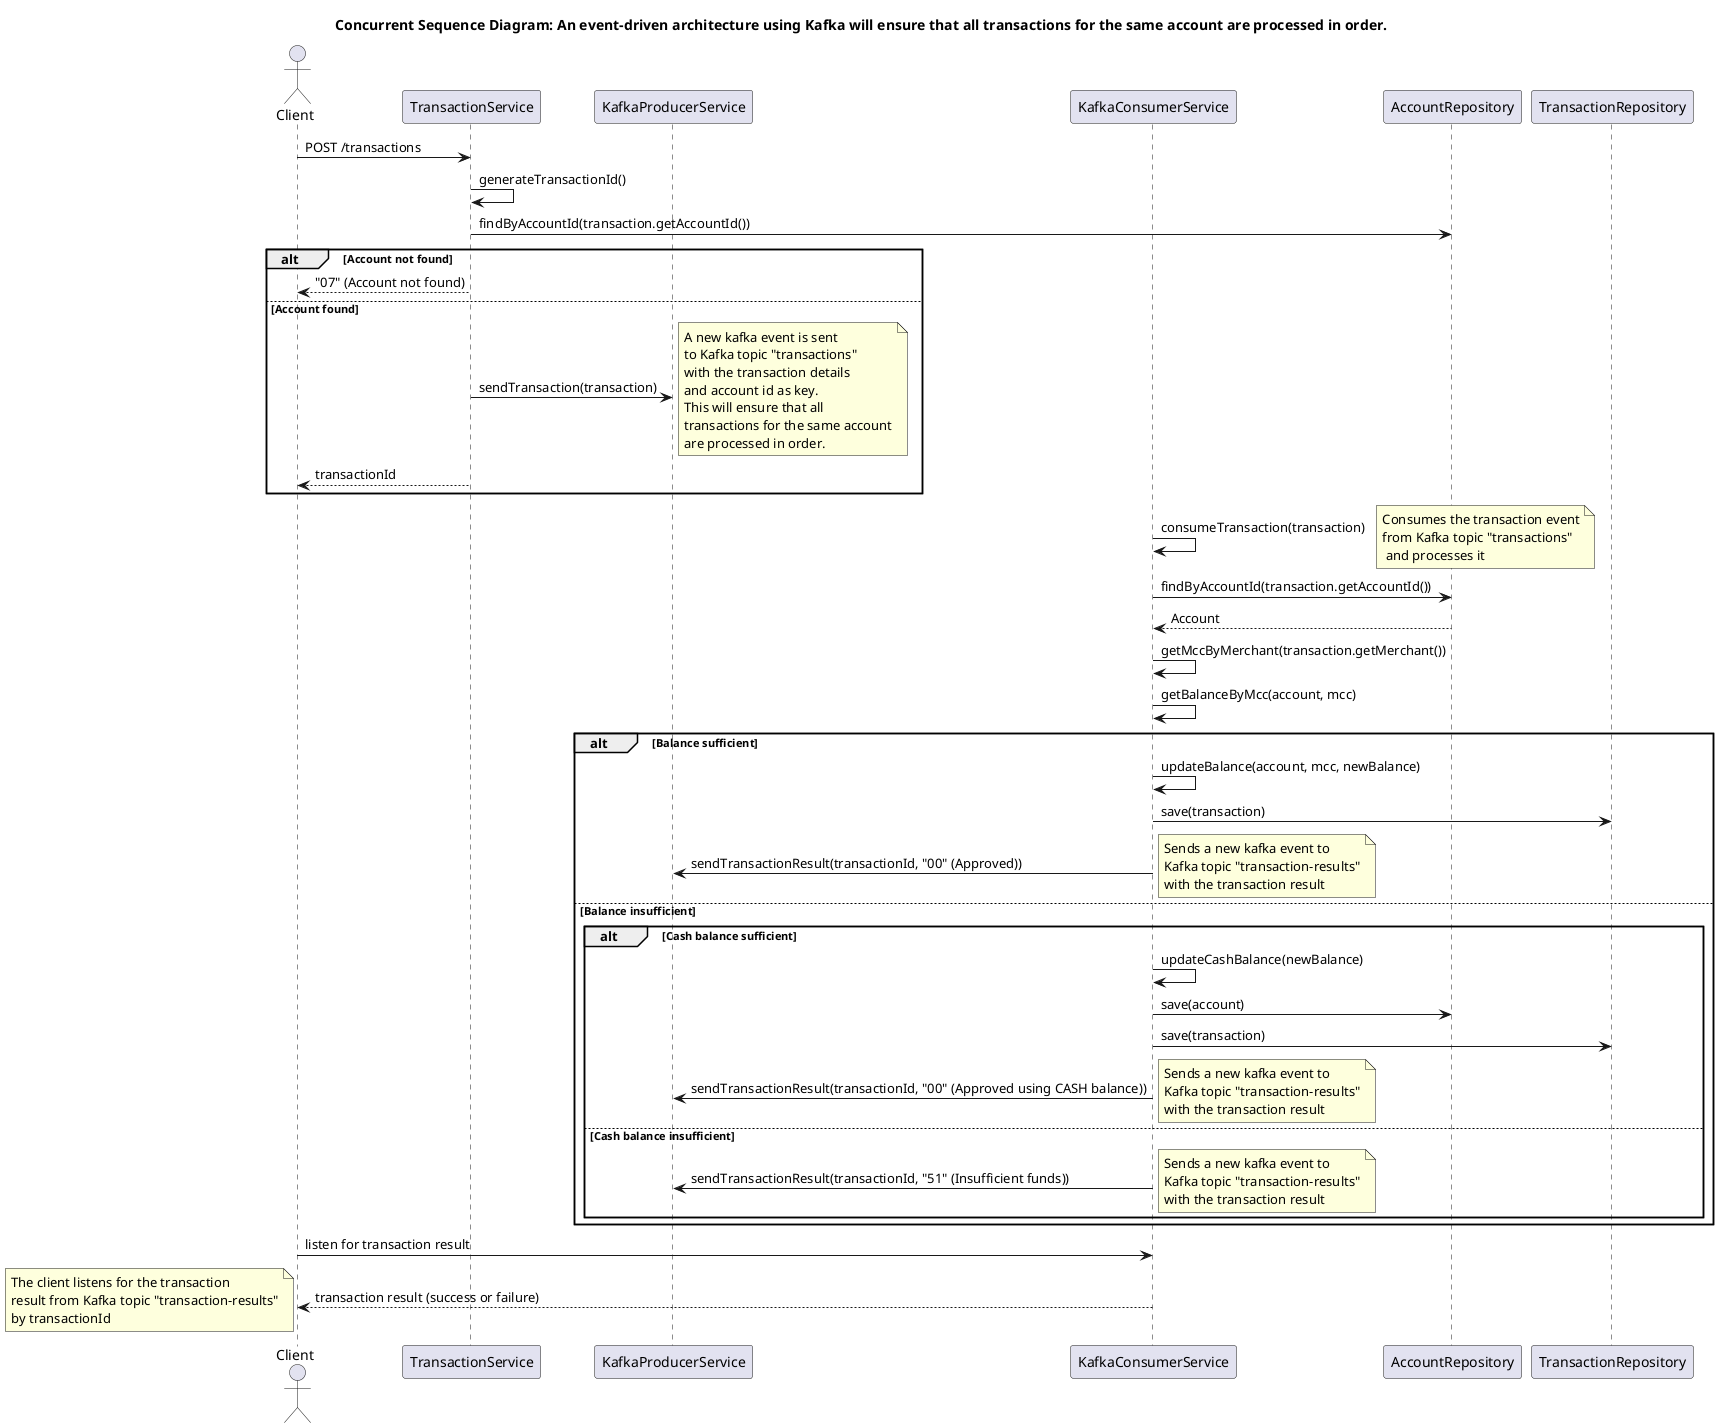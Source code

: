 @startuml

title Concurrent Sequence Diagram: An event-driven architecture using Kafka will ensure that all transactions for the same account are processed in order.

actor Client
participant "TransactionService" as TS
participant "KafkaProducerService" as KPS
participant "KafkaConsumerService" as KCS
participant "AccountRepository" as AR
participant "TransactionRepository" as TR

Client -> TS: POST /transactions
TS -> TS: generateTransactionId()
TS -> AR: findByAccountId(transaction.getAccountId())
alt Account not found
    TS --> Client: "07" (Account not found)
else Account found
    TS -> KPS: sendTransaction(transaction) 
    note right: A new kafka event is sent\nto Kafka topic "transactions" \nwith the transaction details\nand account id as key.\nThis will ensure that all\ntransactions for the same account\nare processed in order.
    TS --> Client: transactionId
end

KCS -> KCS: consumeTransaction(transaction)
note right: Consumes the transaction event\nfrom Kafka topic "transactions"\n and processes it
KCS -> AR: findByAccountId(transaction.getAccountId())
AR --> KCS: Account

KCS -> KCS: getMccByMerchant(transaction.getMerchant())
KCS -> KCS: getBalanceByMcc(account, mcc)

alt Balance sufficient
    KCS -> KCS: updateBalance(account, mcc, newBalance)
    KCS -> TR: save(transaction)
    KCS -> KPS: sendTransactionResult(transactionId, "00" (Approved))
    note right: Sends a new kafka event to\nKafka topic "transaction-results"\nwith the transaction result
else Balance insufficient
    alt Cash balance sufficient
        KCS -> KCS: updateCashBalance(newBalance)
        KCS -> AR: save(account)
        KCS -> TR: save(transaction)
        KCS -> KPS: sendTransactionResult(transactionId, "00" (Approved using CASH balance))
        note right: Sends a new kafka event to\nKafka topic "transaction-results"\nwith the transaction result
    else Cash balance insufficient
        KCS -> KPS: sendTransactionResult(transactionId, "51" (Insufficient funds))
        note right: Sends a new kafka event to\nKafka topic "transaction-results"\nwith the transaction result
    end
end

Client -> KCS: listen for transaction result
KCS --> Client: transaction result (success or failure)
note left: The client listens for the transaction\nresult from Kafka topic "transaction-results"\nby transactionId
@enduml